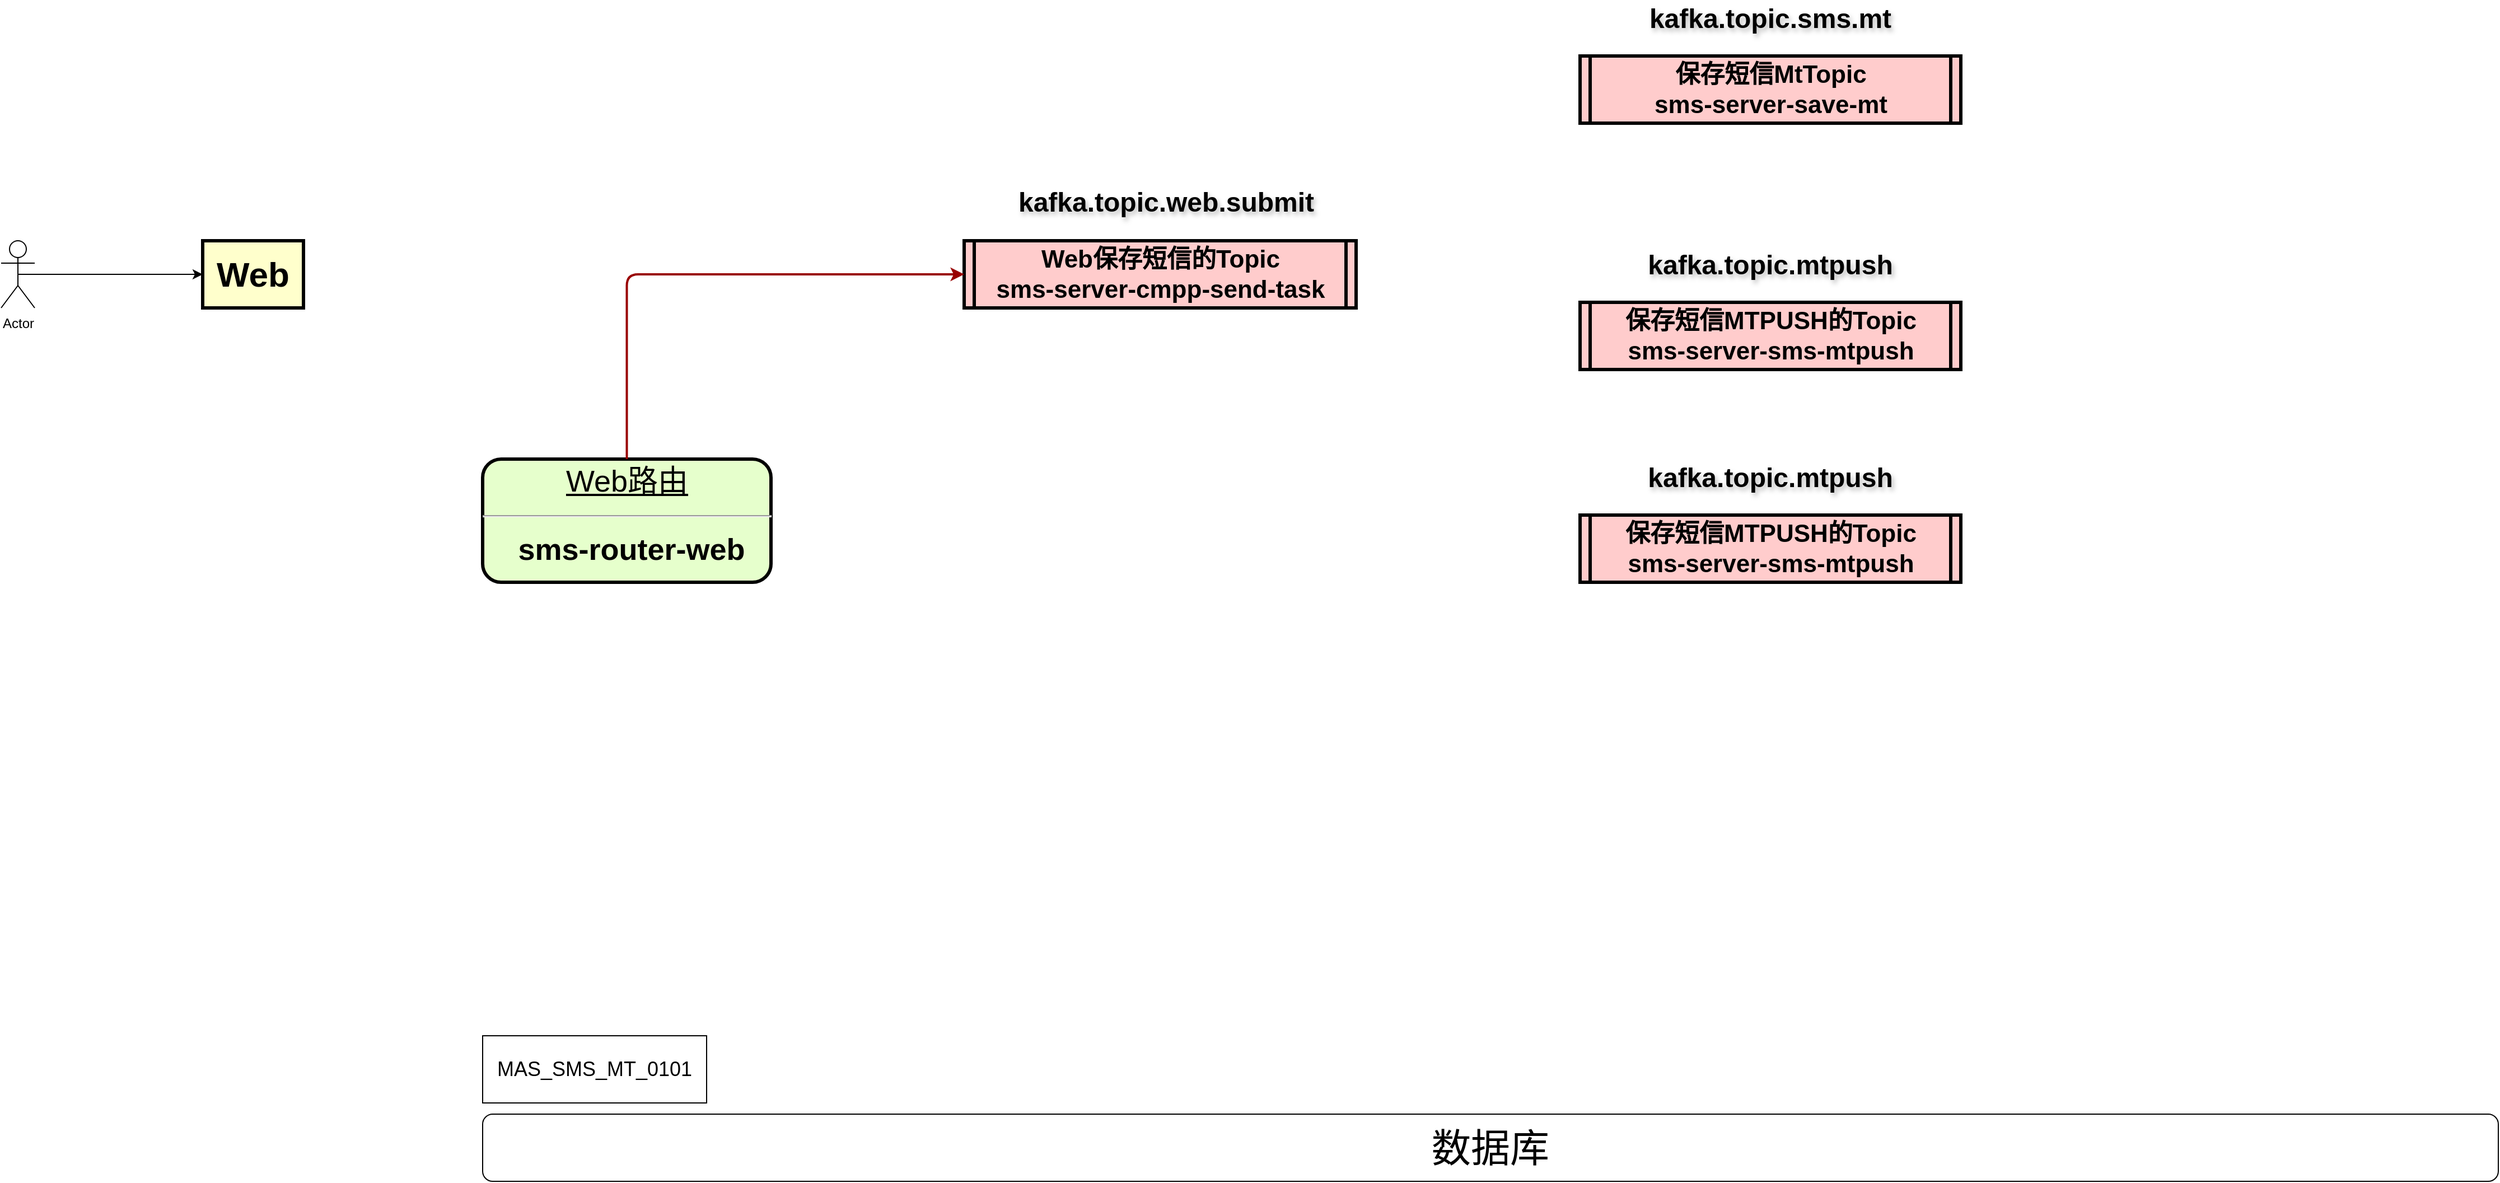 <mxfile version="26.0.16">
  <diagram name="Page-1" id="c7558073-3199-34d8-9f00-42111426c3f3">
    <mxGraphModel dx="3585" dy="1930" grid="1" gridSize="10" guides="1" tooltips="1" connect="1" arrows="1" fold="1" page="1" pageScale="1" pageWidth="827" pageHeight="1169" background="none" math="0" shadow="0">
      <root>
        <mxCell id="0" />
        <mxCell id="1" parent="0" />
        <mxCell id="5" value="Web保存短信的Topic&#xa;sms-server-cmpp-send-task" style="shape=process;whiteSpace=wrap;align=center;verticalAlign=middle;size=0.025;fontStyle=1;strokeWidth=3;fillColor=#FFCCCC;fontSize=22;" parent="1" vertex="1">
          <mxGeometry x="880" y="310" width="350" height="60" as="geometry" />
        </mxCell>
        <mxCell id="9" value="&lt;p style=&quot;margin: 0px; margin-top: 4px; text-align: center; text-decoration: underline;&quot;&gt;&lt;span style=&quot;font-weight: normal;&quot;&gt;&lt;font&gt;Web路由&lt;/font&gt;&lt;/span&gt;&lt;/p&gt;&lt;hr&gt;&lt;p style=&quot;margin: 0px; margin-left: 8px;&quot;&gt;&lt;font&gt;sms-router-web&lt;/font&gt;&lt;/p&gt;" style="verticalAlign=middle;align=center;overflow=fill;fontSize=27;fontFamily=Helvetica;html=1;rounded=1;fontStyle=1;strokeWidth=3;fillColor=#E6FFCC" parent="1" vertex="1">
          <mxGeometry x="450" y="505" width="257.5" height="110" as="geometry" />
        </mxCell>
        <mxCell id="14" value="Web" style="whiteSpace=wrap;align=center;verticalAlign=middle;fontStyle=1;strokeWidth=3;fillColor=#FFFFCC;fontSize=31;" parent="1" vertex="1">
          <mxGeometry x="200.0" y="310.0" width="90" height="60" as="geometry" />
        </mxCell>
        <mxCell id="73" value="" style="edgeStyle=elbowEdgeStyle;elbow=vertical;strokeColor=#990000;strokeWidth=2;entryX=0;entryY=0.5;entryDx=0;entryDy=0;exitX=0.5;exitY=0;exitDx=0;exitDy=0;" parent="1" source="9" target="5" edge="1">
          <mxGeometry width="100" height="100" relative="1" as="geometry">
            <mxPoint x="390" y="430" as="sourcePoint" />
            <mxPoint x="840" y="340" as="targetPoint" />
            <Array as="points">
              <mxPoint x="680" y="340" />
            </Array>
          </mxGeometry>
        </mxCell>
        <mxCell id="Go8G2ca-5ozSkLpdjjPo-104" value="kafka.topic.web.submit" style="text;spacingTop=-5;align=center;fontSize=24;fontStyle=1;labelBackgroundColor=none;labelBorderColor=none;html=1;textShadow=1;" parent="1" vertex="1">
          <mxGeometry x="1017.5" y="260" width="85" height="20" as="geometry" />
        </mxCell>
        <mxCell id="Go8G2ca-5ozSkLpdjjPo-106" value="保存短信MtTopic&#xa;sms-server-save-mt" style="shape=process;whiteSpace=wrap;align=center;verticalAlign=middle;size=0.025;fontStyle=1;strokeWidth=3;fillColor=#FFCCCC;fontSize=22;" parent="1" vertex="1">
          <mxGeometry x="1430" y="145" width="340" height="60" as="geometry" />
        </mxCell>
        <mxCell id="Go8G2ca-5ozSkLpdjjPo-107" value="kafka.topic.sms.mt" style="text;spacingTop=-5;align=center;fontSize=24;labelBackgroundColor=none;textShadow=1;fontStyle=1" parent="1" vertex="1">
          <mxGeometry x="1557.5" y="95" width="85" height="20" as="geometry" />
        </mxCell>
        <mxCell id="Go8G2ca-5ozSkLpdjjPo-118" value="保存短信MTPUSH的Topic&#xa;sms-server-sms-mtpush" style="shape=process;whiteSpace=wrap;align=center;verticalAlign=middle;size=0.025;fontStyle=1;strokeWidth=3;fillColor=#FFCCCC;fontSize=22;" parent="1" vertex="1">
          <mxGeometry x="1430" y="365" width="340" height="60" as="geometry" />
        </mxCell>
        <mxCell id="Go8G2ca-5ozSkLpdjjPo-119" value="kafka.topic.mtpush" style="text;spacingTop=-5;align=center;fontSize=24;labelBackgroundColor=none;textShadow=1;fontStyle=1" parent="1" vertex="1">
          <mxGeometry x="1557.5" y="315" width="85" height="20" as="geometry" />
        </mxCell>
        <mxCell id="Go8G2ca-5ozSkLpdjjPo-120" value="保存短信MTPUSH的Topic&#xa;sms-server-sms-mtpush" style="shape=process;whiteSpace=wrap;align=center;verticalAlign=middle;size=0.025;fontStyle=1;strokeWidth=3;fillColor=#FFCCCC;fontSize=22;" parent="1" vertex="1">
          <mxGeometry x="1430" y="555" width="340" height="60" as="geometry" />
        </mxCell>
        <mxCell id="Go8G2ca-5ozSkLpdjjPo-121" value="kafka.topic.mtpush" style="text;spacingTop=-5;align=center;fontSize=24;labelBackgroundColor=none;textShadow=1;fontStyle=1" parent="1" vertex="1">
          <mxGeometry x="1557.5" y="505" width="85" height="20" as="geometry" />
        </mxCell>
        <mxCell id="Go8G2ca-5ozSkLpdjjPo-122" value="Actor" style="shape=umlActor;verticalLabelPosition=bottom;verticalAlign=top;html=1;outlineConnect=0;" parent="1" vertex="1">
          <mxGeometry x="20" y="310" width="30" height="60" as="geometry" />
        </mxCell>
        <mxCell id="Go8G2ca-5ozSkLpdjjPo-123" value="" style="endArrow=classic;html=1;rounded=0;entryX=0;entryY=0.5;entryDx=0;entryDy=0;exitX=0.5;exitY=0.5;exitDx=0;exitDy=0;exitPerimeter=0;" parent="1" source="Go8G2ca-5ozSkLpdjjPo-122" target="14" edge="1">
          <mxGeometry width="50" height="50" relative="1" as="geometry">
            <mxPoint x="90" y="350" as="sourcePoint" />
            <mxPoint x="190" y="350" as="targetPoint" />
          </mxGeometry>
        </mxCell>
        <mxCell id="oXmWFC9EIgw9CtEUog3M-73" value="数据库" style="rounded=1;whiteSpace=wrap;html=1;fontSize=35;" vertex="1" parent="1">
          <mxGeometry x="450" y="1090" width="1800" height="60" as="geometry" />
        </mxCell>
        <mxCell id="oXmWFC9EIgw9CtEUog3M-76" value="&lt;span style=&quot;font-size: 18px;&quot;&gt;MAS_SMS_MT_0101&lt;/span&gt;" style="rounded=0;whiteSpace=wrap;html=1;" vertex="1" parent="1">
          <mxGeometry x="450" y="1020" width="200" height="60" as="geometry" />
        </mxCell>
      </root>
    </mxGraphModel>
  </diagram>
</mxfile>
